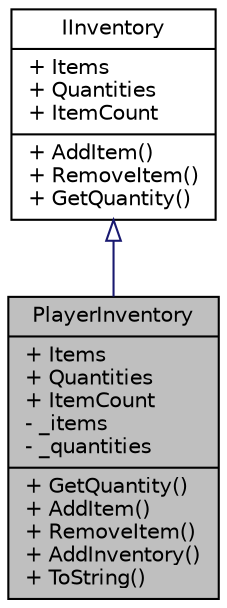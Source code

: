 digraph "PlayerInventory"
{
 // INTERACTIVE_SVG=YES
  edge [fontname="Helvetica",fontsize="10",labelfontname="Helvetica",labelfontsize="10"];
  node [fontname="Helvetica",fontsize="10",shape=record];
  Node1 [label="{PlayerInventory\n|+ Items\l+ Quantities\l+ ItemCount\l- _items\l- _quantities\l|+ GetQuantity()\l+ AddItem()\l+ RemoveItem()\l+ AddInventory()\l+ ToString()\l}",height=0.2,width=0.4,color="black", fillcolor="grey75", style="filled", fontcolor="black"];
  Node2 -> Node1 [dir="back",color="midnightblue",fontsize="10",style="solid",arrowtail="onormal",fontname="Helvetica"];
  Node2 [label="{IInventory\n|+ Items\l+ Quantities\l+ ItemCount\l|+ AddItem()\l+ RemoveItem()\l+ GetQuantity()\l}",height=0.2,width=0.4,color="black", fillcolor="white", style="filled",URL="$d4/d07/interface_action_rpg_kit_1_1_character_1_1_i_inventory.xhtml",tooltip="An inventory holds Items."];
}
